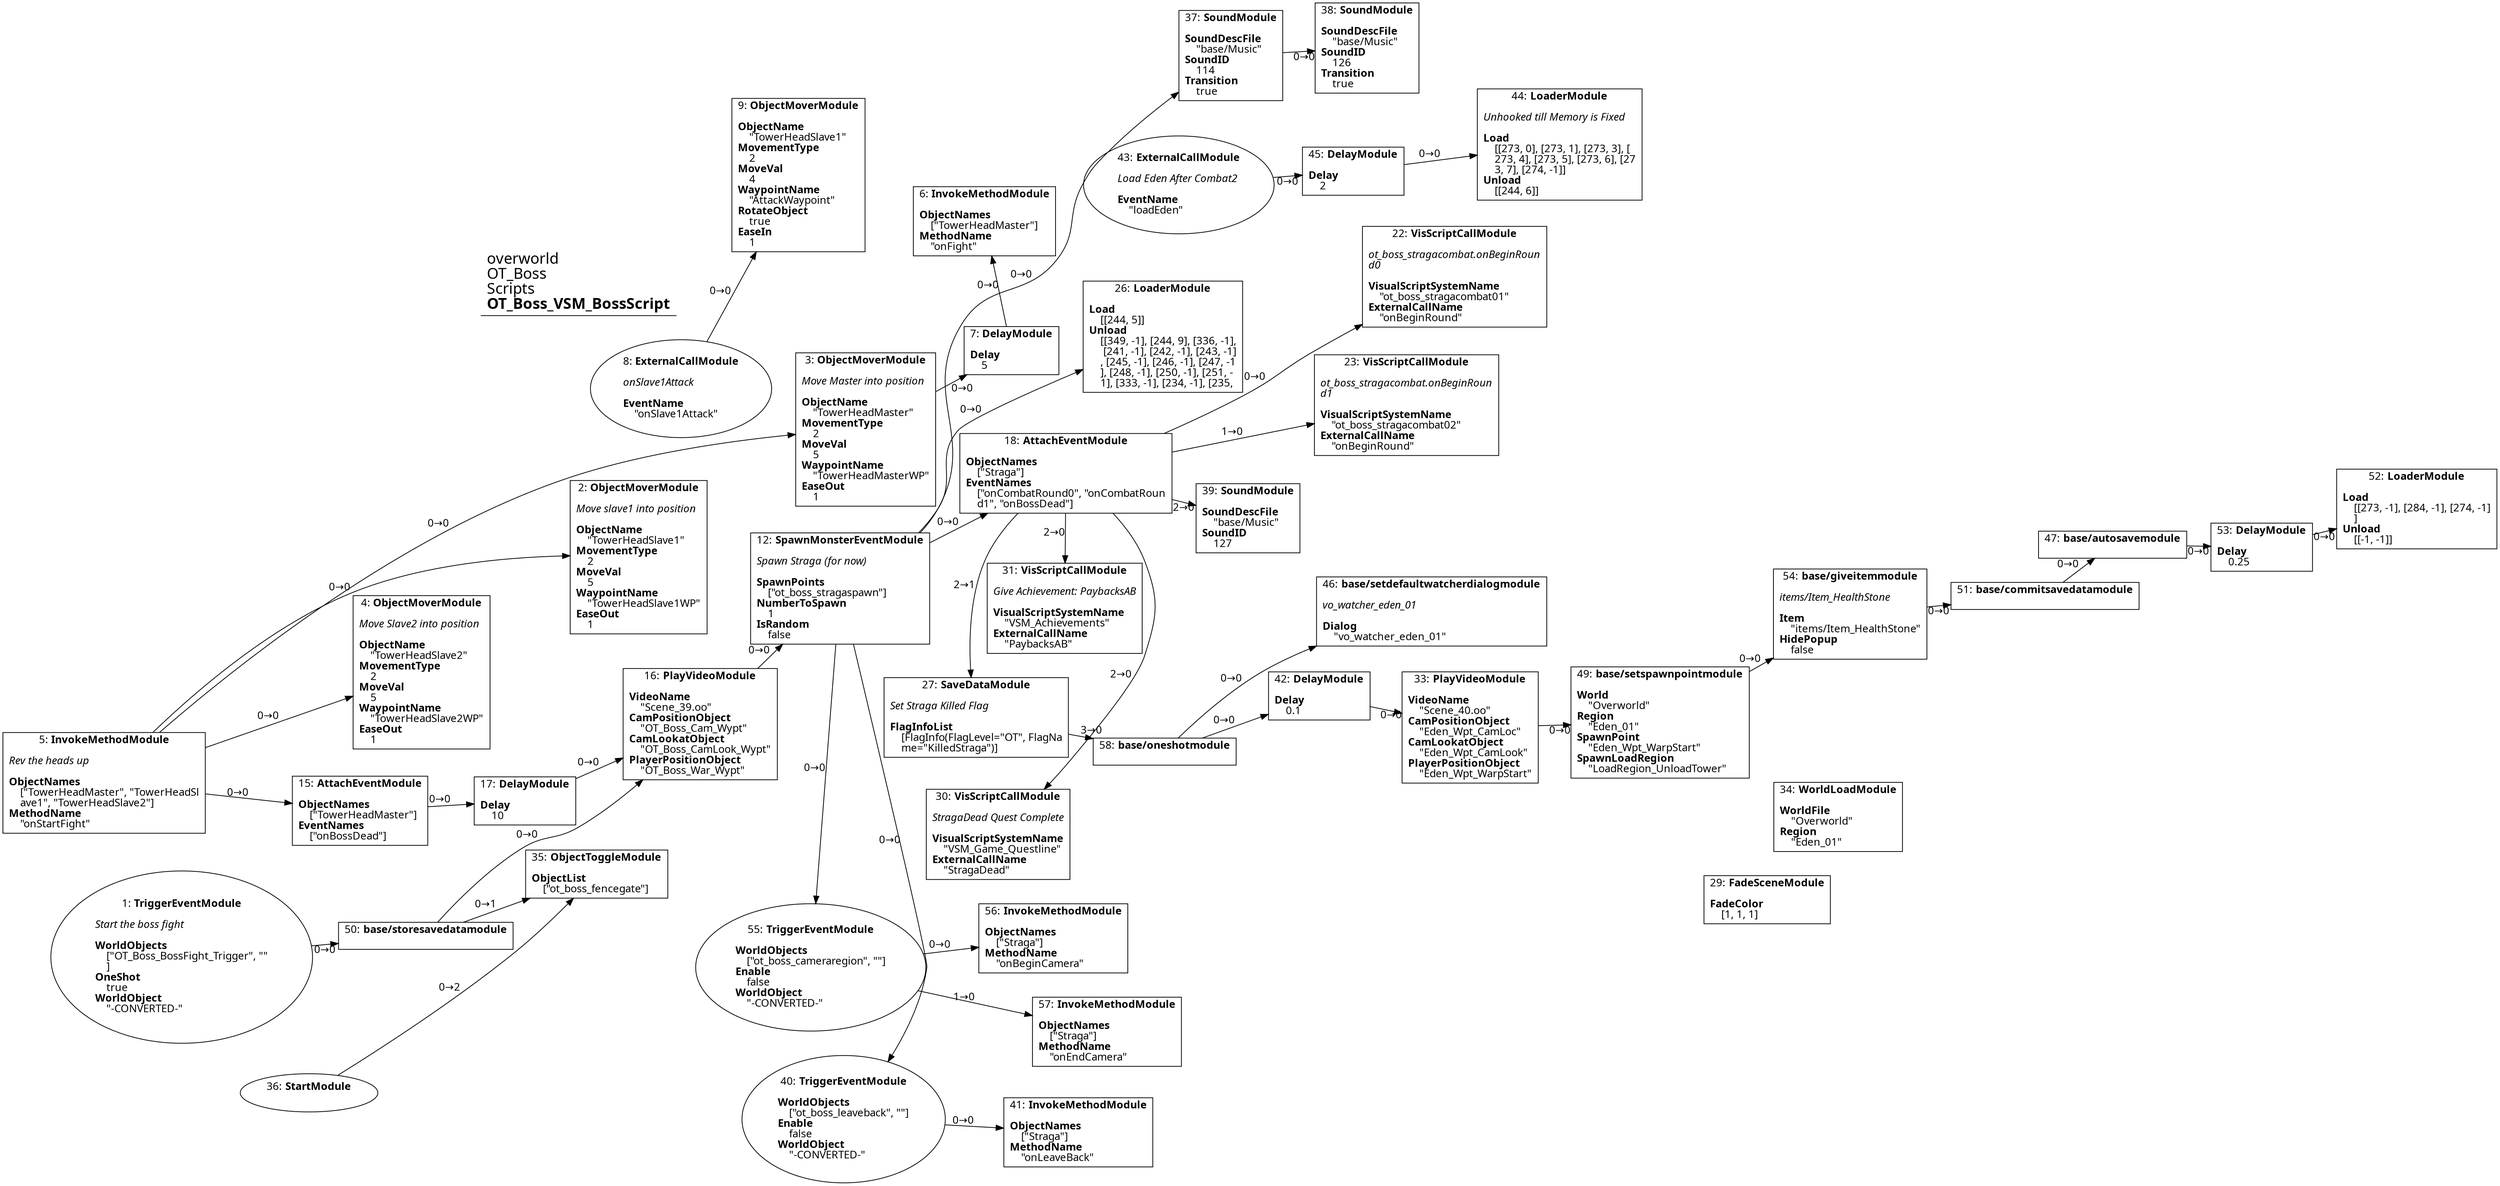 digraph {
    layout = fdp;
    overlap = prism;
    sep = "+16";
    splines = spline;

    node [ shape = box ];

    graph [ fontname = "Segoe UI" ];
    node [ fontname = "Segoe UI" ];
    edge [ fontname = "Segoe UI" ];

    1 [ label = <1: <b>TriggerEventModule</b><br/><br/><i>Start the boss fight<br align="left"/></i><br align="left"/><b>WorldObjects</b><br align="left"/>    [&quot;OT_Boss_BossFight_Trigger&quot;, &quot;&quot;<br align="left"/>    ]<br align="left"/><b>OneShot</b><br align="left"/>    true<br align="left"/><b>WorldObject</b><br align="left"/>    &quot;-CONVERTED-&quot;<br align="left"/>> ];
    1 [ shape = oval ]
    1 [ pos = "0.83300006,-0.79!" ];
    1 -> 50 [ label = "0→0" ];

    2 [ label = <2: <b>ObjectMoverModule</b><br/><br/><i>Move slave1 into position<br align="left"/></i><br align="left"/><b>ObjectName</b><br align="left"/>    &quot;TowerHeadSlave1&quot;<br align="left"/><b>MovementType</b><br align="left"/>    2<br align="left"/><b>MoveVal</b><br align="left"/>    5<br align="left"/><b>WaypointName</b><br align="left"/>    &quot;TowerHeadSlave1WP&quot;<br align="left"/><b>EaseOut</b><br align="left"/>    1<br align="left"/>> ];
    2 [ pos = "0.77500004,0.080000006!" ];

    3 [ label = <3: <b>ObjectMoverModule</b><br/><br/><i>Move Master into position<br align="left"/></i><br align="left"/><b>ObjectName</b><br align="left"/>    &quot;TowerHeadMaster&quot;<br align="left"/><b>MovementType</b><br align="left"/>    2<br align="left"/><b>MoveVal</b><br align="left"/>    5<br align="left"/><b>WaypointName</b><br align="left"/>    &quot;TowerHeadMasterWP&quot;<br align="left"/><b>EaseOut</b><br align="left"/>    1<br align="left"/>> ];
    3 [ pos = "0.77400005,0.252!" ];
    3 -> 7 [ label = "0→0" ];

    4 [ label = <4: <b>ObjectMoverModule</b><br/><br/><i>Move Slave2 into position<br align="left"/></i><br align="left"/><b>ObjectName</b><br align="left"/>    &quot;TowerHeadSlave2&quot;<br align="left"/><b>MovementType</b><br align="left"/>    2<br align="left"/><b>MoveVal</b><br align="left"/>    5<br align="left"/><b>WaypointName</b><br align="left"/>    &quot;TowerHeadSlave2WP&quot;<br align="left"/><b>EaseOut</b><br align="left"/>    1<br align="left"/>> ];
    4 [ pos = "0.77800006,-0.096!" ];

    5 [ label = <5: <b>InvokeMethodModule</b><br/><br/><i>Rev the heads up<br align="left"/></i><br align="left"/><b>ObjectNames</b><br align="left"/>    [&quot;TowerHeadMaster&quot;, &quot;TowerHeadSl<br align="left"/>    ave1&quot;, &quot;TowerHeadSlave2&quot;]<br align="left"/><b>MethodName</b><br align="left"/>    &quot;onStartFight&quot;<br align="left"/>> ];
    5 [ pos = "0.423,-0.254!" ];
    5 -> 3 [ label = "0→0" ];
    5 -> 2 [ label = "0→0" ];
    5 -> 4 [ label = "0→0" ];
    5 -> 15 [ label = "0→0" ];

    6 [ label = <6: <b>InvokeMethodModule</b><br/><br/><b>ObjectNames</b><br align="left"/>    [&quot;TowerHeadMaster&quot;]<br align="left"/><b>MethodName</b><br align="left"/>    &quot;onFight&quot;<br align="left"/>> ];
    6 [ pos = "1.246,0.25300002!" ];

    7 [ label = <7: <b>DelayModule</b><br/><br/><b>Delay</b><br align="left"/>    5<br align="left"/>> ];
    7 [ pos = "1.018,0.25300002!" ];
    7 -> 6 [ label = "0→0" ];

    8 [ label = <8: <b>ExternalCallModule</b><br/><br/><i>onSlave1Attack<br align="left"/></i><br align="left"/><b>EventName</b><br align="left"/>    &quot;onSlave1Attack&quot;<br align="left"/>> ];
    8 [ shape = oval ]
    8 [ pos = "0.41200003,0.47900003!" ];
    8 -> 9 [ label = "0→0" ];

    9 [ label = <9: <b>ObjectMoverModule</b><br/><br/><b>ObjectName</b><br align="left"/>    &quot;TowerHeadSlave1&quot;<br align="left"/><b>MovementType</b><br align="left"/>    2<br align="left"/><b>MoveVal</b><br align="left"/>    4<br align="left"/><b>WaypointName</b><br align="left"/>    &quot;AttackWaypoint&quot;<br align="left"/><b>RotateObject</b><br align="left"/>    true<br align="left"/><b>EaseIn</b><br align="left"/>    1<br align="left"/>> ];
    9 [ pos = "0.72400004,0.47900003!" ];

    12 [ label = <12: <b>SpawnMonsterEventModule</b><br/><br/><i>Spawn Straga (for now)<br align="left"/></i><br align="left"/><b>SpawnPoints</b><br align="left"/>    [&quot;ot_boss_stragaspawn&quot;]<br align="left"/><b>NumberToSpawn</b><br align="left"/>    1<br align="left"/><b>IsRandom</b><br align="left"/>    false<br align="left"/>> ];
    12 [ pos = "1.5250001,-0.238!" ];
    12 -> 18 [ label = "0→0" ];
    12 -> 37 [ label = "0→0" ];
    12 -> 40 [ label = "0→0" ];
    12 -> 26 [ label = "0→0" ];
    12 -> 55 [ label = "0→0" ];

    15 [ label = <15: <b>AttachEventModule</b><br/><br/><b>ObjectNames</b><br align="left"/>    [&quot;TowerHeadMaster&quot;]<br align="left"/><b>EventNames</b><br align="left"/>    [&quot;onBossDead&quot;]<br align="left"/>> ];
    15 [ pos = "0.77500004,-0.254!" ];
    15 -> 17 [ label = "0→0" ];

    16 [ label = <16: <b>PlayVideoModule</b><br/><br/><b>VideoName</b><br align="left"/>    &quot;Scene_39.oo&quot;<br align="left"/><b>CamPositionObject</b><br align="left"/>    &quot;OT_Boss_Cam_Wypt&quot;<br align="left"/><b>CamLookatObject</b><br align="left"/>    &quot;OT_Boss_CamLook_Wypt&quot;<br align="left"/><b>PlayerPositionObject</b><br align="left"/>    &quot;OT_Boss_War_Wypt&quot;<br align="left"/>> ];
    16 [ pos = "1.3000001,-0.24100001!" ];
    16 -> 12 [ label = "0→0" ];

    17 [ label = <17: <b>DelayModule</b><br/><br/><b>Delay</b><br align="left"/>    10<br align="left"/>> ];
    17 [ pos = "1.069,-0.254!" ];
    17 -> 16 [ label = "0→0" ];

    18 [ label = <18: <b>AttachEventModule</b><br/><br/><b>ObjectNames</b><br align="left"/>    [&quot;Straga&quot;]<br align="left"/><b>EventNames</b><br align="left"/>    [&quot;onCombatRound0&quot;, &quot;onCombatRoun<br align="left"/>    d1&quot;, &quot;onBossDead&quot;]<br align="left"/>> ];
    18 [ pos = "1.9110001,-0.238!" ];
    18 -> 22 [ label = "0→0" ];
    18 -> 23 [ label = "1→0" ];
    18 -> 31 [ label = "2→0" ];
    18 -> 27 [ label = "2→1" ];
    18 -> 30 [ label = "2→0" ];
    18 -> 39 [ label = "2→0" ];

    22 [ label = <22: <b>VisScriptCallModule</b><br/><br/><i>ot_boss_stragacombat.onBeginRoun<br align="left"/>d0<br align="left"/></i><br align="left"/><b>VisualScriptSystemName</b><br align="left"/>    &quot;ot_boss_stragacombat01&quot;<br align="left"/><b>ExternalCallName</b><br align="left"/>    &quot;onBeginRound&quot;<br align="left"/>> ];
    22 [ pos = "2.2680001,-0.132!" ];

    23 [ label = <23: <b>VisScriptCallModule</b><br/><br/><i>ot_boss_stragacombat.onBeginRoun<br align="left"/>d1<br align="left"/></i><br align="left"/><b>VisualScriptSystemName</b><br align="left"/>    &quot;ot_boss_stragacombat02&quot;<br align="left"/><b>ExternalCallName</b><br align="left"/>    &quot;onBeginRound&quot;<br align="left"/>> ];
    23 [ pos = "2.2680001,-0.24100001!" ];

    26 [ label = <26: <b>LoaderModule</b><br/><br/><b>Load</b><br align="left"/>    [[244, 5]]<br align="left"/><b>Unload</b><br align="left"/>    [[349, -1], [244, 9], [336, -1],<br align="left"/>     [241, -1], [242, -1], [243, -1]<br align="left"/>    , [245, -1], [246, -1], [247, -1<br align="left"/>    ], [248, -1], [250, -1], [251, -<br align="left"/>    1], [333, -1], [234, -1], [235, <br align="left"/>> ];
    26 [ pos = "1.9030001,-0.09900001!" ];

    27 [ label = <27: <b>SaveDataModule</b><br/><br/><i>Set Straga Killed Flag<br align="left"/></i><br align="left"/><b>FlagInfoList</b><br align="left"/>    [FlagInfo(FlagLevel=&quot;OT&quot;, FlagNa<br align="left"/>    me=&quot;KilledStraga&quot;)]<br align="left"/>> ];
    27 [ pos = "2.217,-0.58500004!" ];
    27 -> 58 [ label = "3→0" ];

    29 [ label = <29: <b>FadeSceneModule</b><br/><br/><b>FadeColor</b><br align="left"/>    [1, 1, 1]<br align="left"/>> ];
    29 [ pos = "3.713,-1.046!" ];

    30 [ label = <30: <b>VisScriptCallModule</b><br/><br/><i>StragaDead Quest Complete<br align="left"/></i><br align="left"/><b>VisualScriptSystemName</b><br align="left"/>    &quot;VSM_Game_Questline&quot;<br align="left"/><b>ExternalCallName</b><br align="left"/>    &quot;StragaDead&quot;<br align="left"/>> ];
    30 [ pos = "2.216,-0.74100006!" ];

    31 [ label = <31: <b>VisScriptCallModule</b><br/><br/><i>Give Achievement: PaybacksAB<br align="left"/></i><br align="left"/><b>VisualScriptSystemName</b><br align="left"/>    &quot;VSM_Achievements&quot;<br align="left"/><b>ExternalCallName</b><br align="left"/>    &quot;PaybacksAB&quot;<br align="left"/>> ];
    31 [ pos = "2.2180002,-0.48700002!" ];

    33 [ label = <33: <b>PlayVideoModule</b><br/><br/><b>VideoName</b><br align="left"/>    &quot;Scene_40.oo&quot;<br align="left"/><b>CamPositionObject</b><br align="left"/>    &quot;Eden_Wpt_CamLoc&quot;<br align="left"/><b>CamLookatObject</b><br align="left"/>    &quot;Eden_Wpt_CamLook&quot;<br align="left"/><b>PlayerPositionObject</b><br align="left"/>    &quot;Eden_Wpt_WarpStart&quot;<br align="left"/>> ];
    33 [ pos = "2.8070002,-0.63100004!" ];
    33 -> 49 [ label = "0→0" ];

    34 [ label = <34: <b>WorldLoadModule</b><br/><br/><b>WorldFile</b><br align="left"/>    &quot;Overworld&quot;<br align="left"/><b>Region</b><br align="left"/>    &quot;Eden_01&quot;<br align="left"/>> ];
    34 [ pos = "3.716,-0.98!" ];

    35 [ label = <35: <b>ObjectToggleModule</b><br/><br/><b>ObjectList</b><br align="left"/>    [&quot;ot_boss_fencegate&quot;]<br align="left"/>> ];
    35 [ pos = "1.404,-0.767!" ];

    36 [ label = <36: <b>StartModule</b><br/><br/>> ];
    36 [ shape = oval ]
    36 [ pos = "1.0710001,-1.07!" ];
    36 -> 35 [ label = "0→2" ];

    37 [ label = <37: <b>SoundModule</b><br/><br/><b>SoundDescFile</b><br align="left"/>    &quot;base/Music&quot;<br align="left"/><b>SoundID</b><br align="left"/>    114<br align="left"/><b>Transition</b><br align="left"/>    true<br align="left"/>> ];
    37 [ pos = "1.8850001,0.296!" ];
    37 -> 38 [ label = "0→0" ];

    38 [ label = <38: <b>SoundModule</b><br/><br/><b>SoundDescFile</b><br align="left"/>    &quot;base/Music&quot;<br align="left"/><b>SoundID</b><br align="left"/>    126<br align="left"/><b>Transition</b><br align="left"/>    true<br align="left"/>> ];
    38 [ pos = "2.085,0.296!" ];

    39 [ label = <39: <b>SoundModule</b><br/><br/><b>SoundDescFile</b><br align="left"/>    &quot;base/Music&quot;<br align="left"/><b>SoundID</b><br align="left"/>    127<br align="left"/>> ];
    39 [ pos = "2.2340002,-0.323!" ];

    40 [ label = <40: <b>TriggerEventModule</b><br/><br/><b>WorldObjects</b><br align="left"/>    [&quot;ot_boss_leaveback&quot;, &quot;&quot;]<br align="left"/><b>Enable</b><br align="left"/>    false<br align="left"/><b>WorldObject</b><br align="left"/>    &quot;-CONVERTED-&quot;<br align="left"/>> ];
    40 [ shape = oval ]
    40 [ pos = "1.8230001,-1.1350001!" ];
    40 -> 41 [ label = "0→0" ];

    41 [ label = <41: <b>InvokeMethodModule</b><br/><br/><b>ObjectNames</b><br align="left"/>    [&quot;Straga&quot;]<br align="left"/><b>MethodName</b><br align="left"/>    &quot;onLeaveBack&quot;<br align="left"/>> ];
    41 [ pos = "2.1460001,-1.1370001!" ];

    42 [ label = <42: <b>DelayModule</b><br/><br/><b>Delay</b><br align="left"/>    0.1<br align="left"/>> ];
    42 [ pos = "2.6390002,-0.63100004!" ];
    42 -> 33 [ label = "0→0" ];

    43 [ label = <43: <b>ExternalCallModule</b><br/><br/><i>Load Eden After Combat2<br align="left"/></i><br align="left"/><b>EventName</b><br align="left"/>    &quot;loadEden&quot;<br align="left"/>> ];
    43 [ shape = oval ]
    43 [ pos = "1.891,0.080000006!" ];
    43 -> 45 [ label = "0→0" ];

    44 [ label = <44: <b>LoaderModule</b><br/><br/><i>Unhooked till Memory is Fixed<br align="left"/></i><br align="left"/><b>Load</b><br align="left"/>    [[273, 0], [273, 1], [273, 3], [<br align="left"/>    273, 4], [273, 5], [273, 6], [27<br align="left"/>    3, 7], [274, -1]]<br align="left"/><b>Unload</b><br align="left"/>    [[244, 6]]<br align="left"/>> ];
    44 [ pos = "2.302,0.080000006!" ];

    45 [ label = <45: <b>DelayModule</b><br/><br/><b>Delay</b><br align="left"/>    2<br align="left"/>> ];
    45 [ pos = "2.128,0.080000006!" ];
    45 -> 44 [ label = "0→0" ];

    46 [ label = <46: <b>base/setdefaultwatcherdialogmodule</b><br/><br/><i>vo_watcher_eden_01<br align="left"/></i><br align="left"/><b>Dialog</b><br align="left"/>    &quot;vo_watcher_eden_01&quot;<br align="left"/>> ];
    46 [ pos = "2.657,-0.513!" ];

    47 [ label = <47: <b>base/autosavemodule</b><br/><br/>> ];
    47 [ pos = "3.63,-0.63100004!" ];
    47 -> 53 [ label = "0→0" ];

    49 [ label = <49: <b>base/setspawnpointmodule</b><br/><br/><b>World</b><br align="left"/>    &quot;Overworld&quot;<br align="left"/><b>Region</b><br align="left"/>    &quot;Eden_01&quot;<br align="left"/><b>SpawnPoint</b><br align="left"/>    &quot;Eden_Wpt_WarpStart&quot;<br align="left"/><b>SpawnLoadRegion</b><br align="left"/>    &quot;LoadRegion_UnloadTower&quot;<br align="left"/>> ];
    49 [ pos = "2.9880002,-0.63100004!" ];
    49 -> 54 [ label = "0→0" ];

    50 [ label = <50: <b>base/storesavedatamodule</b><br/><br/>> ];
    50 [ pos = "1.1010001,-0.79!" ];
    50 -> 35 [ label = "0→1" ];
    50 -> 16 [ label = "0→0" ];

    51 [ label = <51: <b>base/commitsavedatamodule</b><br/><br/>> ];
    51 [ pos = "3.3780003,-0.63100004!" ];
    51 -> 47 [ label = "0→0" ];

    52 [ label = <52: <b>LoaderModule</b><br/><br/><b>Load</b><br align="left"/>    [[273, -1], [284, -1], [274, -1]<br align="left"/>    ]<br align="left"/><b>Unload</b><br align="left"/>    [[-1, -1]]<br align="left"/>> ];
    52 [ pos = "3.9650002,-0.63100004!" ];

    53 [ label = <53: <b>DelayModule</b><br/><br/><b>Delay</b><br align="left"/>    0.25<br align="left"/>> ];
    53 [ pos = "3.8070002,-0.63100004!" ];
    53 -> 52 [ label = "0→0" ];

    54 [ label = <54: <b>base/giveitemmodule</b><br/><br/><i>items/Item_HealthStone<br align="left"/></i><br align="left"/><b>Item</b><br align="left"/>    &quot;items/Item_HealthStone&quot;<br align="left"/><b>HidePopup</b><br align="left"/>    false<br align="left"/>> ];
    54 [ pos = "3.1970003,-0.63100004!" ];
    54 -> 51 [ label = "0→0" ];

    55 [ label = <55: <b>TriggerEventModule</b><br/><br/><b>WorldObjects</b><br align="left"/>    [&quot;ot_boss_cameraregion&quot;, &quot;&quot;]<br align="left"/><b>Enable</b><br align="left"/>    false<br align="left"/><b>WorldObject</b><br align="left"/>    &quot;-CONVERTED-&quot;<br align="left"/>> ];
    55 [ shape = oval ]
    55 [ pos = "1.8190001,-0.906!" ];
    55 -> 56 [ label = "0→0" ];
    55 -> 57 [ label = "1→0" ];

    56 [ label = <56: <b>InvokeMethodModule</b><br/><br/><b>ObjectNames</b><br align="left"/>    [&quot;Straga&quot;]<br align="left"/><b>MethodName</b><br align="left"/>    &quot;onBeginCamera&quot;<br align="left"/>> ];
    56 [ pos = "2.1880002,-0.85800004!" ];

    57 [ label = <57: <b>InvokeMethodModule</b><br/><br/><b>ObjectNames</b><br align="left"/>    [&quot;Straga&quot;]<br align="left"/><b>MethodName</b><br align="left"/>    &quot;onEndCamera&quot;<br align="left"/>> ];
    57 [ pos = "2.187,-0.989!" ];

    58 [ label = <58: <b>base/oneshotmodule</b><br/><br/>> ];
    58 [ pos = "2.446,-0.63100004!" ];
    58 -> 46 [ label = "0→0" ];
    58 -> 42 [ label = "0→0" ];

    title [ pos = "0.411,0.48000002!" ];
    title [ shape = underline ];
    title [ label = <<font point-size="20">overworld<br align="left"/>OT_Boss<br align="left"/>Scripts<br align="left"/><b>OT_Boss_VSM_BossScript</b><br align="left"/></font>> ];
}
